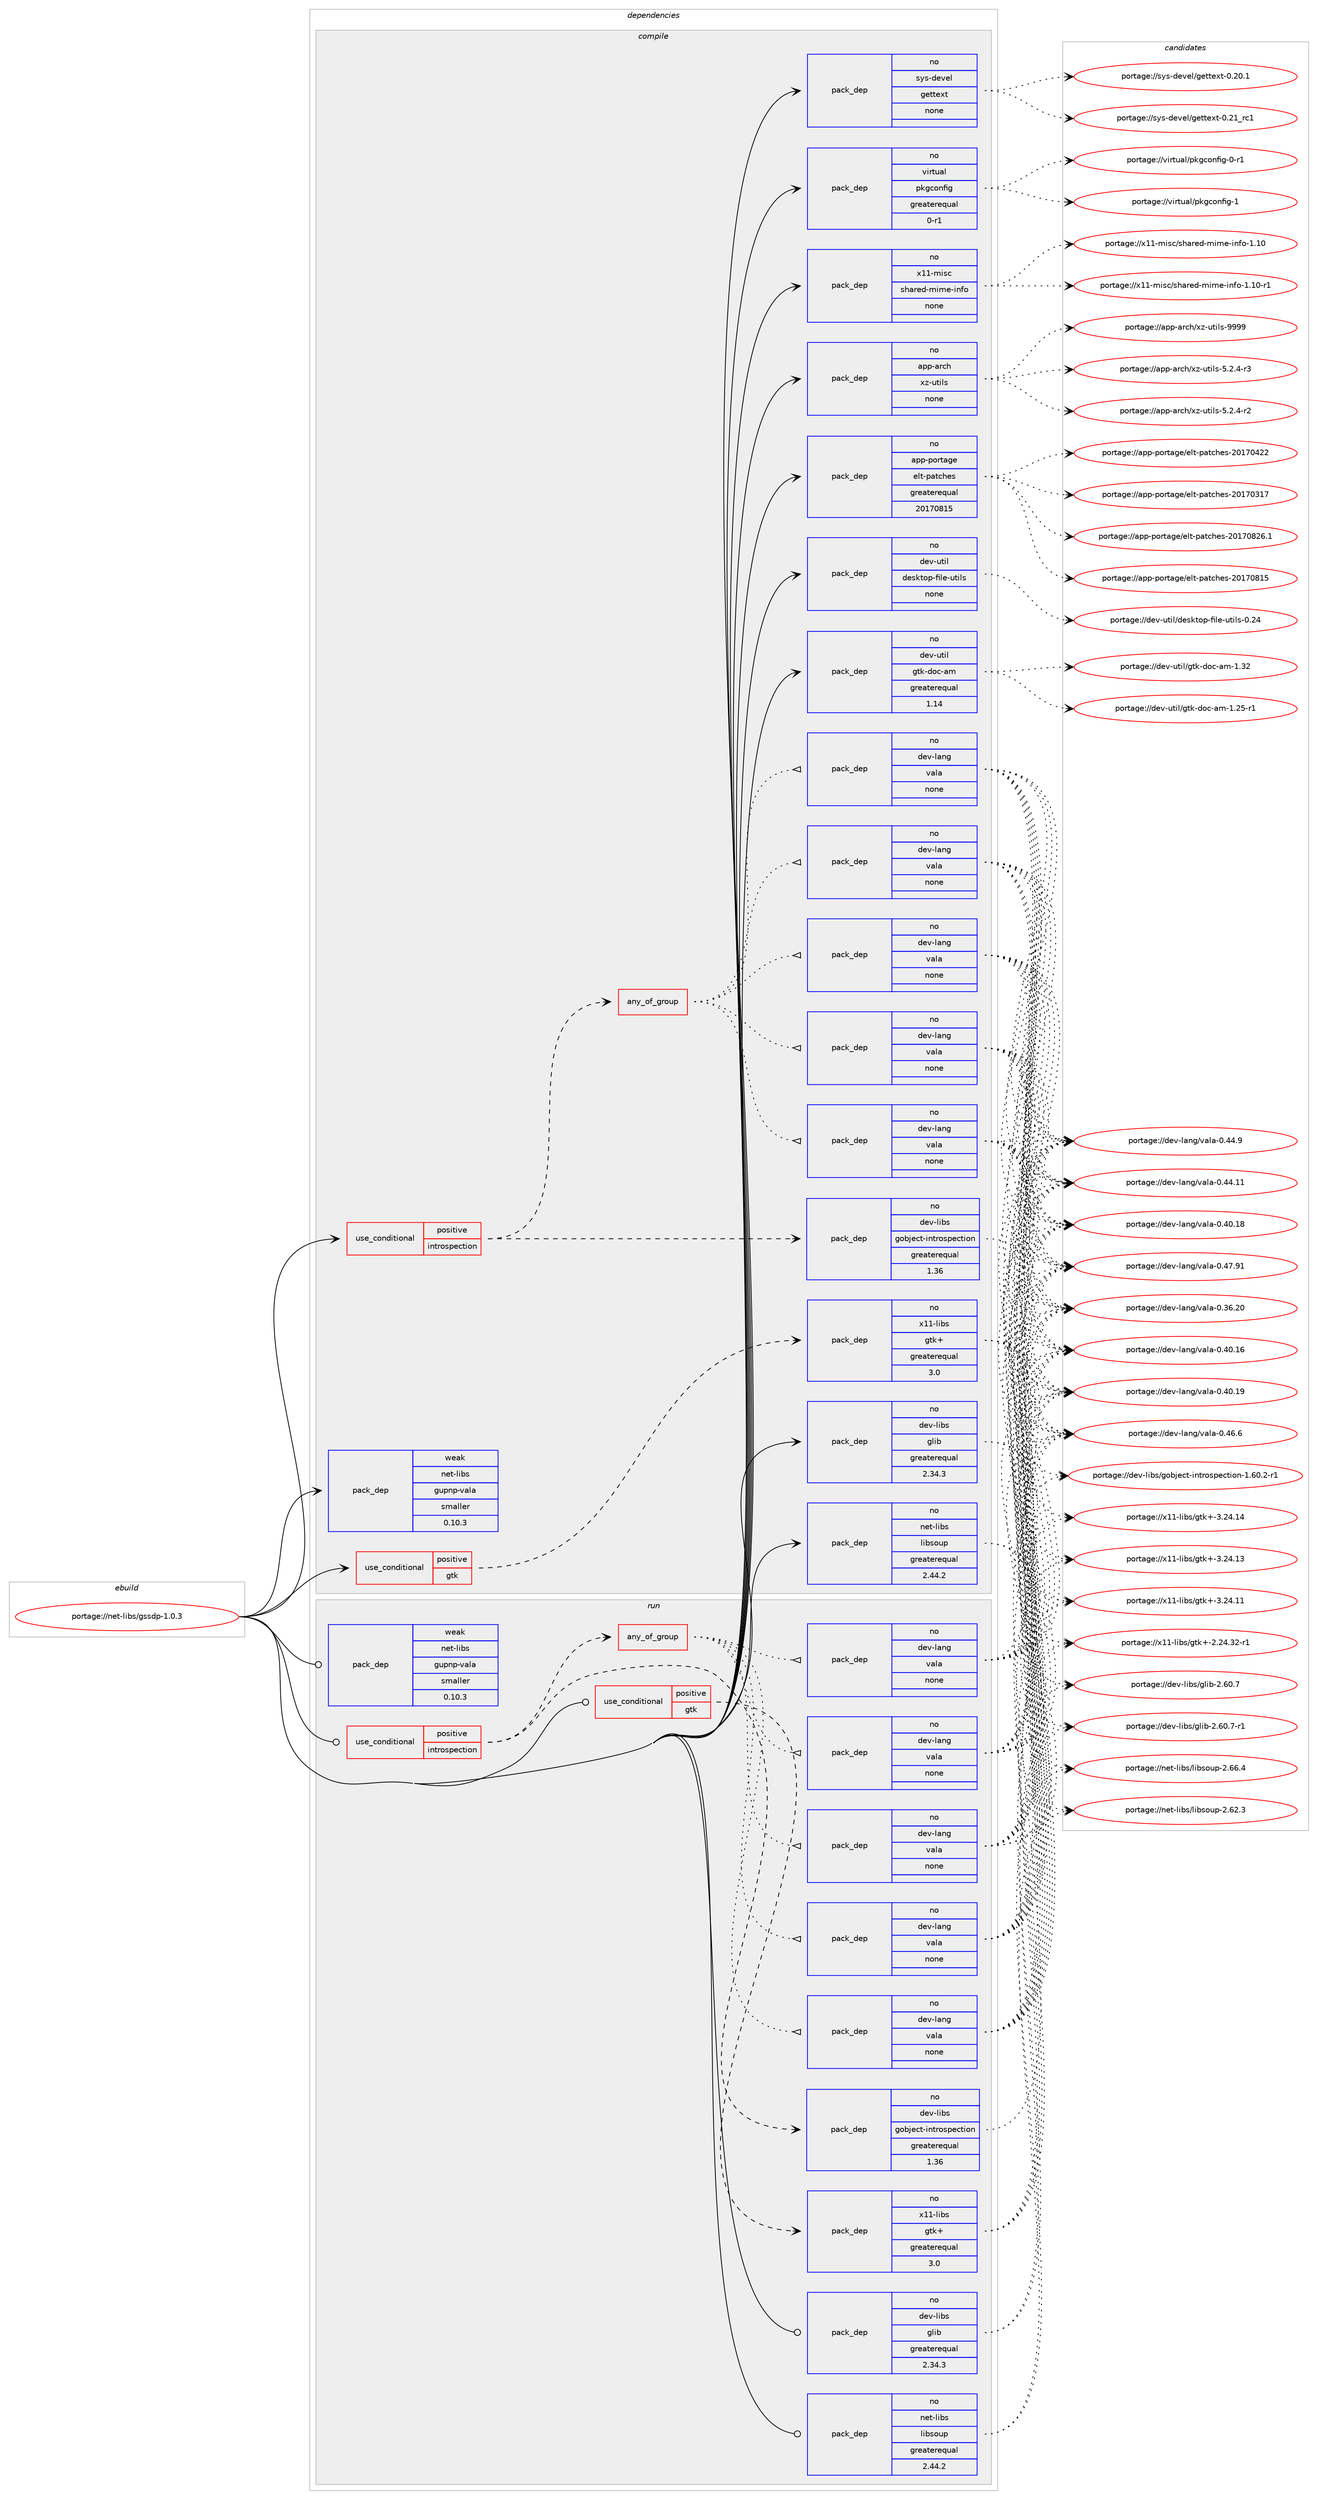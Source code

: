 digraph prolog {

# *************
# Graph options
# *************

newrank=true;
concentrate=true;
compound=true;
graph [rankdir=LR,fontname=Helvetica,fontsize=10,ranksep=1.5];#, ranksep=2.5, nodesep=0.2];
edge  [arrowhead=vee];
node  [fontname=Helvetica,fontsize=10];

# **********
# The ebuild
# **********

subgraph cluster_leftcol {
color=gray;
rank=same;
label=<<i>ebuild</i>>;
id [label="portage://net-libs/gssdp-1.0.3", color=red, width=4, href="../net-libs/gssdp-1.0.3.svg"];
}

# ****************
# The dependencies
# ****************

subgraph cluster_midcol {
color=gray;
label=<<i>dependencies</i>>;
subgraph cluster_compile {
fillcolor="#eeeeee";
style=filled;
label=<<i>compile</i>>;
subgraph cond29006 {
dependency135159 [label=<<TABLE BORDER="0" CELLBORDER="1" CELLSPACING="0" CELLPADDING="4"><TR><TD ROWSPAN="3" CELLPADDING="10">use_conditional</TD></TR><TR><TD>positive</TD></TR><TR><TD>gtk</TD></TR></TABLE>>, shape=none, color=red];
subgraph pack103878 {
dependency135160 [label=<<TABLE BORDER="0" CELLBORDER="1" CELLSPACING="0" CELLPADDING="4" WIDTH="220"><TR><TD ROWSPAN="6" CELLPADDING="30">pack_dep</TD></TR><TR><TD WIDTH="110">no</TD></TR><TR><TD>x11-libs</TD></TR><TR><TD>gtk+</TD></TR><TR><TD>greaterequal</TD></TR><TR><TD>3.0</TD></TR></TABLE>>, shape=none, color=blue];
}
dependency135159:e -> dependency135160:w [weight=20,style="dashed",arrowhead="vee"];
}
id:e -> dependency135159:w [weight=20,style="solid",arrowhead="vee"];
subgraph cond29007 {
dependency135161 [label=<<TABLE BORDER="0" CELLBORDER="1" CELLSPACING="0" CELLPADDING="4"><TR><TD ROWSPAN="3" CELLPADDING="10">use_conditional</TD></TR><TR><TD>positive</TD></TR><TR><TD>introspection</TD></TR></TABLE>>, shape=none, color=red];
subgraph any2135 {
dependency135162 [label=<<TABLE BORDER="0" CELLBORDER="1" CELLSPACING="0" CELLPADDING="4"><TR><TD CELLPADDING="10">any_of_group</TD></TR></TABLE>>, shape=none, color=red];subgraph pack103879 {
dependency135163 [label=<<TABLE BORDER="0" CELLBORDER="1" CELLSPACING="0" CELLPADDING="4" WIDTH="220"><TR><TD ROWSPAN="6" CELLPADDING="30">pack_dep</TD></TR><TR><TD WIDTH="110">no</TD></TR><TR><TD>dev-lang</TD></TR><TR><TD>vala</TD></TR><TR><TD>none</TD></TR><TR><TD></TD></TR></TABLE>>, shape=none, color=blue];
}
dependency135162:e -> dependency135163:w [weight=20,style="dotted",arrowhead="oinv"];
subgraph pack103880 {
dependency135164 [label=<<TABLE BORDER="0" CELLBORDER="1" CELLSPACING="0" CELLPADDING="4" WIDTH="220"><TR><TD ROWSPAN="6" CELLPADDING="30">pack_dep</TD></TR><TR><TD WIDTH="110">no</TD></TR><TR><TD>dev-lang</TD></TR><TR><TD>vala</TD></TR><TR><TD>none</TD></TR><TR><TD></TD></TR></TABLE>>, shape=none, color=blue];
}
dependency135162:e -> dependency135164:w [weight=20,style="dotted",arrowhead="oinv"];
subgraph pack103881 {
dependency135165 [label=<<TABLE BORDER="0" CELLBORDER="1" CELLSPACING="0" CELLPADDING="4" WIDTH="220"><TR><TD ROWSPAN="6" CELLPADDING="30">pack_dep</TD></TR><TR><TD WIDTH="110">no</TD></TR><TR><TD>dev-lang</TD></TR><TR><TD>vala</TD></TR><TR><TD>none</TD></TR><TR><TD></TD></TR></TABLE>>, shape=none, color=blue];
}
dependency135162:e -> dependency135165:w [weight=20,style="dotted",arrowhead="oinv"];
subgraph pack103882 {
dependency135166 [label=<<TABLE BORDER="0" CELLBORDER="1" CELLSPACING="0" CELLPADDING="4" WIDTH="220"><TR><TD ROWSPAN="6" CELLPADDING="30">pack_dep</TD></TR><TR><TD WIDTH="110">no</TD></TR><TR><TD>dev-lang</TD></TR><TR><TD>vala</TD></TR><TR><TD>none</TD></TR><TR><TD></TD></TR></TABLE>>, shape=none, color=blue];
}
dependency135162:e -> dependency135166:w [weight=20,style="dotted",arrowhead="oinv"];
subgraph pack103883 {
dependency135167 [label=<<TABLE BORDER="0" CELLBORDER="1" CELLSPACING="0" CELLPADDING="4" WIDTH="220"><TR><TD ROWSPAN="6" CELLPADDING="30">pack_dep</TD></TR><TR><TD WIDTH="110">no</TD></TR><TR><TD>dev-lang</TD></TR><TR><TD>vala</TD></TR><TR><TD>none</TD></TR><TR><TD></TD></TR></TABLE>>, shape=none, color=blue];
}
dependency135162:e -> dependency135167:w [weight=20,style="dotted",arrowhead="oinv"];
}
dependency135161:e -> dependency135162:w [weight=20,style="dashed",arrowhead="vee"];
subgraph pack103884 {
dependency135168 [label=<<TABLE BORDER="0" CELLBORDER="1" CELLSPACING="0" CELLPADDING="4" WIDTH="220"><TR><TD ROWSPAN="6" CELLPADDING="30">pack_dep</TD></TR><TR><TD WIDTH="110">no</TD></TR><TR><TD>dev-libs</TD></TR><TR><TD>gobject-introspection</TD></TR><TR><TD>greaterequal</TD></TR><TR><TD>1.36</TD></TR></TABLE>>, shape=none, color=blue];
}
dependency135161:e -> dependency135168:w [weight=20,style="dashed",arrowhead="vee"];
}
id:e -> dependency135161:w [weight=20,style="solid",arrowhead="vee"];
subgraph pack103885 {
dependency135169 [label=<<TABLE BORDER="0" CELLBORDER="1" CELLSPACING="0" CELLPADDING="4" WIDTH="220"><TR><TD ROWSPAN="6" CELLPADDING="30">pack_dep</TD></TR><TR><TD WIDTH="110">no</TD></TR><TR><TD>app-arch</TD></TR><TR><TD>xz-utils</TD></TR><TR><TD>none</TD></TR><TR><TD></TD></TR></TABLE>>, shape=none, color=blue];
}
id:e -> dependency135169:w [weight=20,style="solid",arrowhead="vee"];
subgraph pack103886 {
dependency135170 [label=<<TABLE BORDER="0" CELLBORDER="1" CELLSPACING="0" CELLPADDING="4" WIDTH="220"><TR><TD ROWSPAN="6" CELLPADDING="30">pack_dep</TD></TR><TR><TD WIDTH="110">no</TD></TR><TR><TD>app-portage</TD></TR><TR><TD>elt-patches</TD></TR><TR><TD>greaterequal</TD></TR><TR><TD>20170815</TD></TR></TABLE>>, shape=none, color=blue];
}
id:e -> dependency135170:w [weight=20,style="solid",arrowhead="vee"];
subgraph pack103887 {
dependency135171 [label=<<TABLE BORDER="0" CELLBORDER="1" CELLSPACING="0" CELLPADDING="4" WIDTH="220"><TR><TD ROWSPAN="6" CELLPADDING="30">pack_dep</TD></TR><TR><TD WIDTH="110">no</TD></TR><TR><TD>dev-libs</TD></TR><TR><TD>glib</TD></TR><TR><TD>greaterequal</TD></TR><TR><TD>2.34.3</TD></TR></TABLE>>, shape=none, color=blue];
}
id:e -> dependency135171:w [weight=20,style="solid",arrowhead="vee"];
subgraph pack103888 {
dependency135172 [label=<<TABLE BORDER="0" CELLBORDER="1" CELLSPACING="0" CELLPADDING="4" WIDTH="220"><TR><TD ROWSPAN="6" CELLPADDING="30">pack_dep</TD></TR><TR><TD WIDTH="110">no</TD></TR><TR><TD>dev-util</TD></TR><TR><TD>desktop-file-utils</TD></TR><TR><TD>none</TD></TR><TR><TD></TD></TR></TABLE>>, shape=none, color=blue];
}
id:e -> dependency135172:w [weight=20,style="solid",arrowhead="vee"];
subgraph pack103889 {
dependency135173 [label=<<TABLE BORDER="0" CELLBORDER="1" CELLSPACING="0" CELLPADDING="4" WIDTH="220"><TR><TD ROWSPAN="6" CELLPADDING="30">pack_dep</TD></TR><TR><TD WIDTH="110">no</TD></TR><TR><TD>dev-util</TD></TR><TR><TD>gtk-doc-am</TD></TR><TR><TD>greaterequal</TD></TR><TR><TD>1.14</TD></TR></TABLE>>, shape=none, color=blue];
}
id:e -> dependency135173:w [weight=20,style="solid",arrowhead="vee"];
subgraph pack103890 {
dependency135174 [label=<<TABLE BORDER="0" CELLBORDER="1" CELLSPACING="0" CELLPADDING="4" WIDTH="220"><TR><TD ROWSPAN="6" CELLPADDING="30">pack_dep</TD></TR><TR><TD WIDTH="110">no</TD></TR><TR><TD>net-libs</TD></TR><TR><TD>libsoup</TD></TR><TR><TD>greaterequal</TD></TR><TR><TD>2.44.2</TD></TR></TABLE>>, shape=none, color=blue];
}
id:e -> dependency135174:w [weight=20,style="solid",arrowhead="vee"];
subgraph pack103891 {
dependency135175 [label=<<TABLE BORDER="0" CELLBORDER="1" CELLSPACING="0" CELLPADDING="4" WIDTH="220"><TR><TD ROWSPAN="6" CELLPADDING="30">pack_dep</TD></TR><TR><TD WIDTH="110">no</TD></TR><TR><TD>sys-devel</TD></TR><TR><TD>gettext</TD></TR><TR><TD>none</TD></TR><TR><TD></TD></TR></TABLE>>, shape=none, color=blue];
}
id:e -> dependency135175:w [weight=20,style="solid",arrowhead="vee"];
subgraph pack103892 {
dependency135176 [label=<<TABLE BORDER="0" CELLBORDER="1" CELLSPACING="0" CELLPADDING="4" WIDTH="220"><TR><TD ROWSPAN="6" CELLPADDING="30">pack_dep</TD></TR><TR><TD WIDTH="110">no</TD></TR><TR><TD>virtual</TD></TR><TR><TD>pkgconfig</TD></TR><TR><TD>greaterequal</TD></TR><TR><TD>0-r1</TD></TR></TABLE>>, shape=none, color=blue];
}
id:e -> dependency135176:w [weight=20,style="solid",arrowhead="vee"];
subgraph pack103893 {
dependency135177 [label=<<TABLE BORDER="0" CELLBORDER="1" CELLSPACING="0" CELLPADDING="4" WIDTH="220"><TR><TD ROWSPAN="6" CELLPADDING="30">pack_dep</TD></TR><TR><TD WIDTH="110">no</TD></TR><TR><TD>x11-misc</TD></TR><TR><TD>shared-mime-info</TD></TR><TR><TD>none</TD></TR><TR><TD></TD></TR></TABLE>>, shape=none, color=blue];
}
id:e -> dependency135177:w [weight=20,style="solid",arrowhead="vee"];
subgraph pack103894 {
dependency135178 [label=<<TABLE BORDER="0" CELLBORDER="1" CELLSPACING="0" CELLPADDING="4" WIDTH="220"><TR><TD ROWSPAN="6" CELLPADDING="30">pack_dep</TD></TR><TR><TD WIDTH="110">weak</TD></TR><TR><TD>net-libs</TD></TR><TR><TD>gupnp-vala</TD></TR><TR><TD>smaller</TD></TR><TR><TD>0.10.3</TD></TR></TABLE>>, shape=none, color=blue];
}
id:e -> dependency135178:w [weight=20,style="solid",arrowhead="vee"];
}
subgraph cluster_compileandrun {
fillcolor="#eeeeee";
style=filled;
label=<<i>compile and run</i>>;
}
subgraph cluster_run {
fillcolor="#eeeeee";
style=filled;
label=<<i>run</i>>;
subgraph cond29008 {
dependency135179 [label=<<TABLE BORDER="0" CELLBORDER="1" CELLSPACING="0" CELLPADDING="4"><TR><TD ROWSPAN="3" CELLPADDING="10">use_conditional</TD></TR><TR><TD>positive</TD></TR><TR><TD>gtk</TD></TR></TABLE>>, shape=none, color=red];
subgraph pack103895 {
dependency135180 [label=<<TABLE BORDER="0" CELLBORDER="1" CELLSPACING="0" CELLPADDING="4" WIDTH="220"><TR><TD ROWSPAN="6" CELLPADDING="30">pack_dep</TD></TR><TR><TD WIDTH="110">no</TD></TR><TR><TD>x11-libs</TD></TR><TR><TD>gtk+</TD></TR><TR><TD>greaterequal</TD></TR><TR><TD>3.0</TD></TR></TABLE>>, shape=none, color=blue];
}
dependency135179:e -> dependency135180:w [weight=20,style="dashed",arrowhead="vee"];
}
id:e -> dependency135179:w [weight=20,style="solid",arrowhead="odot"];
subgraph cond29009 {
dependency135181 [label=<<TABLE BORDER="0" CELLBORDER="1" CELLSPACING="0" CELLPADDING="4"><TR><TD ROWSPAN="3" CELLPADDING="10">use_conditional</TD></TR><TR><TD>positive</TD></TR><TR><TD>introspection</TD></TR></TABLE>>, shape=none, color=red];
subgraph any2136 {
dependency135182 [label=<<TABLE BORDER="0" CELLBORDER="1" CELLSPACING="0" CELLPADDING="4"><TR><TD CELLPADDING="10">any_of_group</TD></TR></TABLE>>, shape=none, color=red];subgraph pack103896 {
dependency135183 [label=<<TABLE BORDER="0" CELLBORDER="1" CELLSPACING="0" CELLPADDING="4" WIDTH="220"><TR><TD ROWSPAN="6" CELLPADDING="30">pack_dep</TD></TR><TR><TD WIDTH="110">no</TD></TR><TR><TD>dev-lang</TD></TR><TR><TD>vala</TD></TR><TR><TD>none</TD></TR><TR><TD></TD></TR></TABLE>>, shape=none, color=blue];
}
dependency135182:e -> dependency135183:w [weight=20,style="dotted",arrowhead="oinv"];
subgraph pack103897 {
dependency135184 [label=<<TABLE BORDER="0" CELLBORDER="1" CELLSPACING="0" CELLPADDING="4" WIDTH="220"><TR><TD ROWSPAN="6" CELLPADDING="30">pack_dep</TD></TR><TR><TD WIDTH="110">no</TD></TR><TR><TD>dev-lang</TD></TR><TR><TD>vala</TD></TR><TR><TD>none</TD></TR><TR><TD></TD></TR></TABLE>>, shape=none, color=blue];
}
dependency135182:e -> dependency135184:w [weight=20,style="dotted",arrowhead="oinv"];
subgraph pack103898 {
dependency135185 [label=<<TABLE BORDER="0" CELLBORDER="1" CELLSPACING="0" CELLPADDING="4" WIDTH="220"><TR><TD ROWSPAN="6" CELLPADDING="30">pack_dep</TD></TR><TR><TD WIDTH="110">no</TD></TR><TR><TD>dev-lang</TD></TR><TR><TD>vala</TD></TR><TR><TD>none</TD></TR><TR><TD></TD></TR></TABLE>>, shape=none, color=blue];
}
dependency135182:e -> dependency135185:w [weight=20,style="dotted",arrowhead="oinv"];
subgraph pack103899 {
dependency135186 [label=<<TABLE BORDER="0" CELLBORDER="1" CELLSPACING="0" CELLPADDING="4" WIDTH="220"><TR><TD ROWSPAN="6" CELLPADDING="30">pack_dep</TD></TR><TR><TD WIDTH="110">no</TD></TR><TR><TD>dev-lang</TD></TR><TR><TD>vala</TD></TR><TR><TD>none</TD></TR><TR><TD></TD></TR></TABLE>>, shape=none, color=blue];
}
dependency135182:e -> dependency135186:w [weight=20,style="dotted",arrowhead="oinv"];
subgraph pack103900 {
dependency135187 [label=<<TABLE BORDER="0" CELLBORDER="1" CELLSPACING="0" CELLPADDING="4" WIDTH="220"><TR><TD ROWSPAN="6" CELLPADDING="30">pack_dep</TD></TR><TR><TD WIDTH="110">no</TD></TR><TR><TD>dev-lang</TD></TR><TR><TD>vala</TD></TR><TR><TD>none</TD></TR><TR><TD></TD></TR></TABLE>>, shape=none, color=blue];
}
dependency135182:e -> dependency135187:w [weight=20,style="dotted",arrowhead="oinv"];
}
dependency135181:e -> dependency135182:w [weight=20,style="dashed",arrowhead="vee"];
subgraph pack103901 {
dependency135188 [label=<<TABLE BORDER="0" CELLBORDER="1" CELLSPACING="0" CELLPADDING="4" WIDTH="220"><TR><TD ROWSPAN="6" CELLPADDING="30">pack_dep</TD></TR><TR><TD WIDTH="110">no</TD></TR><TR><TD>dev-libs</TD></TR><TR><TD>gobject-introspection</TD></TR><TR><TD>greaterequal</TD></TR><TR><TD>1.36</TD></TR></TABLE>>, shape=none, color=blue];
}
dependency135181:e -> dependency135188:w [weight=20,style="dashed",arrowhead="vee"];
}
id:e -> dependency135181:w [weight=20,style="solid",arrowhead="odot"];
subgraph pack103902 {
dependency135189 [label=<<TABLE BORDER="0" CELLBORDER="1" CELLSPACING="0" CELLPADDING="4" WIDTH="220"><TR><TD ROWSPAN="6" CELLPADDING="30">pack_dep</TD></TR><TR><TD WIDTH="110">no</TD></TR><TR><TD>dev-libs</TD></TR><TR><TD>glib</TD></TR><TR><TD>greaterequal</TD></TR><TR><TD>2.34.3</TD></TR></TABLE>>, shape=none, color=blue];
}
id:e -> dependency135189:w [weight=20,style="solid",arrowhead="odot"];
subgraph pack103903 {
dependency135190 [label=<<TABLE BORDER="0" CELLBORDER="1" CELLSPACING="0" CELLPADDING="4" WIDTH="220"><TR><TD ROWSPAN="6" CELLPADDING="30">pack_dep</TD></TR><TR><TD WIDTH="110">no</TD></TR><TR><TD>net-libs</TD></TR><TR><TD>libsoup</TD></TR><TR><TD>greaterequal</TD></TR><TR><TD>2.44.2</TD></TR></TABLE>>, shape=none, color=blue];
}
id:e -> dependency135190:w [weight=20,style="solid",arrowhead="odot"];
subgraph pack103904 {
dependency135191 [label=<<TABLE BORDER="0" CELLBORDER="1" CELLSPACING="0" CELLPADDING="4" WIDTH="220"><TR><TD ROWSPAN="6" CELLPADDING="30">pack_dep</TD></TR><TR><TD WIDTH="110">weak</TD></TR><TR><TD>net-libs</TD></TR><TR><TD>gupnp-vala</TD></TR><TR><TD>smaller</TD></TR><TR><TD>0.10.3</TD></TR></TABLE>>, shape=none, color=blue];
}
id:e -> dependency135191:w [weight=20,style="solid",arrowhead="odot"];
}
}

# **************
# The candidates
# **************

subgraph cluster_choices {
rank=same;
color=gray;
label=<<i>candidates</i>>;

subgraph choice103878 {
color=black;
nodesep=1;
choice1204949451081059811547103116107434551465052464952 [label="portage://x11-libs/gtk+-3.24.14", color=red, width=4,href="../x11-libs/gtk+-3.24.14.svg"];
choice1204949451081059811547103116107434551465052464951 [label="portage://x11-libs/gtk+-3.24.13", color=red, width=4,href="../x11-libs/gtk+-3.24.13.svg"];
choice1204949451081059811547103116107434551465052464949 [label="portage://x11-libs/gtk+-3.24.11", color=red, width=4,href="../x11-libs/gtk+-3.24.11.svg"];
choice12049494510810598115471031161074345504650524651504511449 [label="portage://x11-libs/gtk+-2.24.32-r1", color=red, width=4,href="../x11-libs/gtk+-2.24.32-r1.svg"];
dependency135160:e -> choice1204949451081059811547103116107434551465052464952:w [style=dotted,weight="100"];
dependency135160:e -> choice1204949451081059811547103116107434551465052464951:w [style=dotted,weight="100"];
dependency135160:e -> choice1204949451081059811547103116107434551465052464949:w [style=dotted,weight="100"];
dependency135160:e -> choice12049494510810598115471031161074345504650524651504511449:w [style=dotted,weight="100"];
}
subgraph choice103879 {
color=black;
nodesep=1;
choice10010111845108971101034711897108974548465255465749 [label="portage://dev-lang/vala-0.47.91", color=red, width=4,href="../dev-lang/vala-0.47.91.svg"];
choice100101118451089711010347118971089745484652544654 [label="portage://dev-lang/vala-0.46.6", color=red, width=4,href="../dev-lang/vala-0.46.6.svg"];
choice100101118451089711010347118971089745484652524657 [label="portage://dev-lang/vala-0.44.9", color=red, width=4,href="../dev-lang/vala-0.44.9.svg"];
choice10010111845108971101034711897108974548465252464949 [label="portage://dev-lang/vala-0.44.11", color=red, width=4,href="../dev-lang/vala-0.44.11.svg"];
choice10010111845108971101034711897108974548465248464957 [label="portage://dev-lang/vala-0.40.19", color=red, width=4,href="../dev-lang/vala-0.40.19.svg"];
choice10010111845108971101034711897108974548465248464956 [label="portage://dev-lang/vala-0.40.18", color=red, width=4,href="../dev-lang/vala-0.40.18.svg"];
choice10010111845108971101034711897108974548465248464954 [label="portage://dev-lang/vala-0.40.16", color=red, width=4,href="../dev-lang/vala-0.40.16.svg"];
choice10010111845108971101034711897108974548465154465048 [label="portage://dev-lang/vala-0.36.20", color=red, width=4,href="../dev-lang/vala-0.36.20.svg"];
dependency135163:e -> choice10010111845108971101034711897108974548465255465749:w [style=dotted,weight="100"];
dependency135163:e -> choice100101118451089711010347118971089745484652544654:w [style=dotted,weight="100"];
dependency135163:e -> choice100101118451089711010347118971089745484652524657:w [style=dotted,weight="100"];
dependency135163:e -> choice10010111845108971101034711897108974548465252464949:w [style=dotted,weight="100"];
dependency135163:e -> choice10010111845108971101034711897108974548465248464957:w [style=dotted,weight="100"];
dependency135163:e -> choice10010111845108971101034711897108974548465248464956:w [style=dotted,weight="100"];
dependency135163:e -> choice10010111845108971101034711897108974548465248464954:w [style=dotted,weight="100"];
dependency135163:e -> choice10010111845108971101034711897108974548465154465048:w [style=dotted,weight="100"];
}
subgraph choice103880 {
color=black;
nodesep=1;
choice10010111845108971101034711897108974548465255465749 [label="portage://dev-lang/vala-0.47.91", color=red, width=4,href="../dev-lang/vala-0.47.91.svg"];
choice100101118451089711010347118971089745484652544654 [label="portage://dev-lang/vala-0.46.6", color=red, width=4,href="../dev-lang/vala-0.46.6.svg"];
choice100101118451089711010347118971089745484652524657 [label="portage://dev-lang/vala-0.44.9", color=red, width=4,href="../dev-lang/vala-0.44.9.svg"];
choice10010111845108971101034711897108974548465252464949 [label="portage://dev-lang/vala-0.44.11", color=red, width=4,href="../dev-lang/vala-0.44.11.svg"];
choice10010111845108971101034711897108974548465248464957 [label="portage://dev-lang/vala-0.40.19", color=red, width=4,href="../dev-lang/vala-0.40.19.svg"];
choice10010111845108971101034711897108974548465248464956 [label="portage://dev-lang/vala-0.40.18", color=red, width=4,href="../dev-lang/vala-0.40.18.svg"];
choice10010111845108971101034711897108974548465248464954 [label="portage://dev-lang/vala-0.40.16", color=red, width=4,href="../dev-lang/vala-0.40.16.svg"];
choice10010111845108971101034711897108974548465154465048 [label="portage://dev-lang/vala-0.36.20", color=red, width=4,href="../dev-lang/vala-0.36.20.svg"];
dependency135164:e -> choice10010111845108971101034711897108974548465255465749:w [style=dotted,weight="100"];
dependency135164:e -> choice100101118451089711010347118971089745484652544654:w [style=dotted,weight="100"];
dependency135164:e -> choice100101118451089711010347118971089745484652524657:w [style=dotted,weight="100"];
dependency135164:e -> choice10010111845108971101034711897108974548465252464949:w [style=dotted,weight="100"];
dependency135164:e -> choice10010111845108971101034711897108974548465248464957:w [style=dotted,weight="100"];
dependency135164:e -> choice10010111845108971101034711897108974548465248464956:w [style=dotted,weight="100"];
dependency135164:e -> choice10010111845108971101034711897108974548465248464954:w [style=dotted,weight="100"];
dependency135164:e -> choice10010111845108971101034711897108974548465154465048:w [style=dotted,weight="100"];
}
subgraph choice103881 {
color=black;
nodesep=1;
choice10010111845108971101034711897108974548465255465749 [label="portage://dev-lang/vala-0.47.91", color=red, width=4,href="../dev-lang/vala-0.47.91.svg"];
choice100101118451089711010347118971089745484652544654 [label="portage://dev-lang/vala-0.46.6", color=red, width=4,href="../dev-lang/vala-0.46.6.svg"];
choice100101118451089711010347118971089745484652524657 [label="portage://dev-lang/vala-0.44.9", color=red, width=4,href="../dev-lang/vala-0.44.9.svg"];
choice10010111845108971101034711897108974548465252464949 [label="portage://dev-lang/vala-0.44.11", color=red, width=4,href="../dev-lang/vala-0.44.11.svg"];
choice10010111845108971101034711897108974548465248464957 [label="portage://dev-lang/vala-0.40.19", color=red, width=4,href="../dev-lang/vala-0.40.19.svg"];
choice10010111845108971101034711897108974548465248464956 [label="portage://dev-lang/vala-0.40.18", color=red, width=4,href="../dev-lang/vala-0.40.18.svg"];
choice10010111845108971101034711897108974548465248464954 [label="portage://dev-lang/vala-0.40.16", color=red, width=4,href="../dev-lang/vala-0.40.16.svg"];
choice10010111845108971101034711897108974548465154465048 [label="portage://dev-lang/vala-0.36.20", color=red, width=4,href="../dev-lang/vala-0.36.20.svg"];
dependency135165:e -> choice10010111845108971101034711897108974548465255465749:w [style=dotted,weight="100"];
dependency135165:e -> choice100101118451089711010347118971089745484652544654:w [style=dotted,weight="100"];
dependency135165:e -> choice100101118451089711010347118971089745484652524657:w [style=dotted,weight="100"];
dependency135165:e -> choice10010111845108971101034711897108974548465252464949:w [style=dotted,weight="100"];
dependency135165:e -> choice10010111845108971101034711897108974548465248464957:w [style=dotted,weight="100"];
dependency135165:e -> choice10010111845108971101034711897108974548465248464956:w [style=dotted,weight="100"];
dependency135165:e -> choice10010111845108971101034711897108974548465248464954:w [style=dotted,weight="100"];
dependency135165:e -> choice10010111845108971101034711897108974548465154465048:w [style=dotted,weight="100"];
}
subgraph choice103882 {
color=black;
nodesep=1;
choice10010111845108971101034711897108974548465255465749 [label="portage://dev-lang/vala-0.47.91", color=red, width=4,href="../dev-lang/vala-0.47.91.svg"];
choice100101118451089711010347118971089745484652544654 [label="portage://dev-lang/vala-0.46.6", color=red, width=4,href="../dev-lang/vala-0.46.6.svg"];
choice100101118451089711010347118971089745484652524657 [label="portage://dev-lang/vala-0.44.9", color=red, width=4,href="../dev-lang/vala-0.44.9.svg"];
choice10010111845108971101034711897108974548465252464949 [label="portage://dev-lang/vala-0.44.11", color=red, width=4,href="../dev-lang/vala-0.44.11.svg"];
choice10010111845108971101034711897108974548465248464957 [label="portage://dev-lang/vala-0.40.19", color=red, width=4,href="../dev-lang/vala-0.40.19.svg"];
choice10010111845108971101034711897108974548465248464956 [label="portage://dev-lang/vala-0.40.18", color=red, width=4,href="../dev-lang/vala-0.40.18.svg"];
choice10010111845108971101034711897108974548465248464954 [label="portage://dev-lang/vala-0.40.16", color=red, width=4,href="../dev-lang/vala-0.40.16.svg"];
choice10010111845108971101034711897108974548465154465048 [label="portage://dev-lang/vala-0.36.20", color=red, width=4,href="../dev-lang/vala-0.36.20.svg"];
dependency135166:e -> choice10010111845108971101034711897108974548465255465749:w [style=dotted,weight="100"];
dependency135166:e -> choice100101118451089711010347118971089745484652544654:w [style=dotted,weight="100"];
dependency135166:e -> choice100101118451089711010347118971089745484652524657:w [style=dotted,weight="100"];
dependency135166:e -> choice10010111845108971101034711897108974548465252464949:w [style=dotted,weight="100"];
dependency135166:e -> choice10010111845108971101034711897108974548465248464957:w [style=dotted,weight="100"];
dependency135166:e -> choice10010111845108971101034711897108974548465248464956:w [style=dotted,weight="100"];
dependency135166:e -> choice10010111845108971101034711897108974548465248464954:w [style=dotted,weight="100"];
dependency135166:e -> choice10010111845108971101034711897108974548465154465048:w [style=dotted,weight="100"];
}
subgraph choice103883 {
color=black;
nodesep=1;
choice10010111845108971101034711897108974548465255465749 [label="portage://dev-lang/vala-0.47.91", color=red, width=4,href="../dev-lang/vala-0.47.91.svg"];
choice100101118451089711010347118971089745484652544654 [label="portage://dev-lang/vala-0.46.6", color=red, width=4,href="../dev-lang/vala-0.46.6.svg"];
choice100101118451089711010347118971089745484652524657 [label="portage://dev-lang/vala-0.44.9", color=red, width=4,href="../dev-lang/vala-0.44.9.svg"];
choice10010111845108971101034711897108974548465252464949 [label="portage://dev-lang/vala-0.44.11", color=red, width=4,href="../dev-lang/vala-0.44.11.svg"];
choice10010111845108971101034711897108974548465248464957 [label="portage://dev-lang/vala-0.40.19", color=red, width=4,href="../dev-lang/vala-0.40.19.svg"];
choice10010111845108971101034711897108974548465248464956 [label="portage://dev-lang/vala-0.40.18", color=red, width=4,href="../dev-lang/vala-0.40.18.svg"];
choice10010111845108971101034711897108974548465248464954 [label="portage://dev-lang/vala-0.40.16", color=red, width=4,href="../dev-lang/vala-0.40.16.svg"];
choice10010111845108971101034711897108974548465154465048 [label="portage://dev-lang/vala-0.36.20", color=red, width=4,href="../dev-lang/vala-0.36.20.svg"];
dependency135167:e -> choice10010111845108971101034711897108974548465255465749:w [style=dotted,weight="100"];
dependency135167:e -> choice100101118451089711010347118971089745484652544654:w [style=dotted,weight="100"];
dependency135167:e -> choice100101118451089711010347118971089745484652524657:w [style=dotted,weight="100"];
dependency135167:e -> choice10010111845108971101034711897108974548465252464949:w [style=dotted,weight="100"];
dependency135167:e -> choice10010111845108971101034711897108974548465248464957:w [style=dotted,weight="100"];
dependency135167:e -> choice10010111845108971101034711897108974548465248464956:w [style=dotted,weight="100"];
dependency135167:e -> choice10010111845108971101034711897108974548465248464954:w [style=dotted,weight="100"];
dependency135167:e -> choice10010111845108971101034711897108974548465154465048:w [style=dotted,weight="100"];
}
subgraph choice103884 {
color=black;
nodesep=1;
choice10010111845108105981154710311198106101991164510511011611411111511210199116105111110454946544846504511449 [label="portage://dev-libs/gobject-introspection-1.60.2-r1", color=red, width=4,href="../dev-libs/gobject-introspection-1.60.2-r1.svg"];
dependency135168:e -> choice10010111845108105981154710311198106101991164510511011611411111511210199116105111110454946544846504511449:w [style=dotted,weight="100"];
}
subgraph choice103885 {
color=black;
nodesep=1;
choice9711211245971149910447120122451171161051081154557575757 [label="portage://app-arch/xz-utils-9999", color=red, width=4,href="../app-arch/xz-utils-9999.svg"];
choice9711211245971149910447120122451171161051081154553465046524511451 [label="portage://app-arch/xz-utils-5.2.4-r3", color=red, width=4,href="../app-arch/xz-utils-5.2.4-r3.svg"];
choice9711211245971149910447120122451171161051081154553465046524511450 [label="portage://app-arch/xz-utils-5.2.4-r2", color=red, width=4,href="../app-arch/xz-utils-5.2.4-r2.svg"];
dependency135169:e -> choice9711211245971149910447120122451171161051081154557575757:w [style=dotted,weight="100"];
dependency135169:e -> choice9711211245971149910447120122451171161051081154553465046524511451:w [style=dotted,weight="100"];
dependency135169:e -> choice9711211245971149910447120122451171161051081154553465046524511450:w [style=dotted,weight="100"];
}
subgraph choice103886 {
color=black;
nodesep=1;
choice971121124511211111411697103101471011081164511297116991041011154550484955485650544649 [label="portage://app-portage/elt-patches-20170826.1", color=red, width=4,href="../app-portage/elt-patches-20170826.1.svg"];
choice97112112451121111141169710310147101108116451129711699104101115455048495548564953 [label="portage://app-portage/elt-patches-20170815", color=red, width=4,href="../app-portage/elt-patches-20170815.svg"];
choice97112112451121111141169710310147101108116451129711699104101115455048495548525050 [label="portage://app-portage/elt-patches-20170422", color=red, width=4,href="../app-portage/elt-patches-20170422.svg"];
choice97112112451121111141169710310147101108116451129711699104101115455048495548514955 [label="portage://app-portage/elt-patches-20170317", color=red, width=4,href="../app-portage/elt-patches-20170317.svg"];
dependency135170:e -> choice971121124511211111411697103101471011081164511297116991041011154550484955485650544649:w [style=dotted,weight="100"];
dependency135170:e -> choice97112112451121111141169710310147101108116451129711699104101115455048495548564953:w [style=dotted,weight="100"];
dependency135170:e -> choice97112112451121111141169710310147101108116451129711699104101115455048495548525050:w [style=dotted,weight="100"];
dependency135170:e -> choice97112112451121111141169710310147101108116451129711699104101115455048495548514955:w [style=dotted,weight="100"];
}
subgraph choice103887 {
color=black;
nodesep=1;
choice10010111845108105981154710310810598455046544846554511449 [label="portage://dev-libs/glib-2.60.7-r1", color=red, width=4,href="../dev-libs/glib-2.60.7-r1.svg"];
choice1001011184510810598115471031081059845504654484655 [label="portage://dev-libs/glib-2.60.7", color=red, width=4,href="../dev-libs/glib-2.60.7.svg"];
dependency135171:e -> choice10010111845108105981154710310810598455046544846554511449:w [style=dotted,weight="100"];
dependency135171:e -> choice1001011184510810598115471031081059845504654484655:w [style=dotted,weight="100"];
}
subgraph choice103888 {
color=black;
nodesep=1;
choice100101118451171161051084710010111510711611111245102105108101451171161051081154548465052 [label="portage://dev-util/desktop-file-utils-0.24", color=red, width=4,href="../dev-util/desktop-file-utils-0.24.svg"];
dependency135172:e -> choice100101118451171161051084710010111510711611111245102105108101451171161051081154548465052:w [style=dotted,weight="100"];
}
subgraph choice103889 {
color=black;
nodesep=1;
choice1001011184511711610510847103116107451001119945971094549465150 [label="portage://dev-util/gtk-doc-am-1.32", color=red, width=4,href="../dev-util/gtk-doc-am-1.32.svg"];
choice10010111845117116105108471031161074510011199459710945494650534511449 [label="portage://dev-util/gtk-doc-am-1.25-r1", color=red, width=4,href="../dev-util/gtk-doc-am-1.25-r1.svg"];
dependency135173:e -> choice1001011184511711610510847103116107451001119945971094549465150:w [style=dotted,weight="100"];
dependency135173:e -> choice10010111845117116105108471031161074510011199459710945494650534511449:w [style=dotted,weight="100"];
}
subgraph choice103890 {
color=black;
nodesep=1;
choice1101011164510810598115471081059811511111711245504654544652 [label="portage://net-libs/libsoup-2.66.4", color=red, width=4,href="../net-libs/libsoup-2.66.4.svg"];
choice1101011164510810598115471081059811511111711245504654504651 [label="portage://net-libs/libsoup-2.62.3", color=red, width=4,href="../net-libs/libsoup-2.62.3.svg"];
dependency135174:e -> choice1101011164510810598115471081059811511111711245504654544652:w [style=dotted,weight="100"];
dependency135174:e -> choice1101011164510810598115471081059811511111711245504654504651:w [style=dotted,weight="100"];
}
subgraph choice103891 {
color=black;
nodesep=1;
choice11512111545100101118101108471031011161161011201164548465049951149949 [label="portage://sys-devel/gettext-0.21_rc1", color=red, width=4,href="../sys-devel/gettext-0.21_rc1.svg"];
choice115121115451001011181011084710310111611610112011645484650484649 [label="portage://sys-devel/gettext-0.20.1", color=red, width=4,href="../sys-devel/gettext-0.20.1.svg"];
dependency135175:e -> choice11512111545100101118101108471031011161161011201164548465049951149949:w [style=dotted,weight="100"];
dependency135175:e -> choice115121115451001011181011084710310111611610112011645484650484649:w [style=dotted,weight="100"];
}
subgraph choice103892 {
color=black;
nodesep=1;
choice1181051141161179710847112107103991111101021051034549 [label="portage://virtual/pkgconfig-1", color=red, width=4,href="../virtual/pkgconfig-1.svg"];
choice11810511411611797108471121071039911111010210510345484511449 [label="portage://virtual/pkgconfig-0-r1", color=red, width=4,href="../virtual/pkgconfig-0-r1.svg"];
dependency135176:e -> choice1181051141161179710847112107103991111101021051034549:w [style=dotted,weight="100"];
dependency135176:e -> choice11810511411611797108471121071039911111010210510345484511449:w [style=dotted,weight="100"];
}
subgraph choice103893 {
color=black;
nodesep=1;
choice120494945109105115994711510497114101100451091051091014510511010211145494649484511449 [label="portage://x11-misc/shared-mime-info-1.10-r1", color=red, width=4,href="../x11-misc/shared-mime-info-1.10-r1.svg"];
choice12049494510910511599471151049711410110045109105109101451051101021114549464948 [label="portage://x11-misc/shared-mime-info-1.10", color=red, width=4,href="../x11-misc/shared-mime-info-1.10.svg"];
dependency135177:e -> choice120494945109105115994711510497114101100451091051091014510511010211145494649484511449:w [style=dotted,weight="100"];
dependency135177:e -> choice12049494510910511599471151049711410110045109105109101451051101021114549464948:w [style=dotted,weight="100"];
}
subgraph choice103894 {
color=black;
nodesep=1;
}
subgraph choice103895 {
color=black;
nodesep=1;
choice1204949451081059811547103116107434551465052464952 [label="portage://x11-libs/gtk+-3.24.14", color=red, width=4,href="../x11-libs/gtk+-3.24.14.svg"];
choice1204949451081059811547103116107434551465052464951 [label="portage://x11-libs/gtk+-3.24.13", color=red, width=4,href="../x11-libs/gtk+-3.24.13.svg"];
choice1204949451081059811547103116107434551465052464949 [label="portage://x11-libs/gtk+-3.24.11", color=red, width=4,href="../x11-libs/gtk+-3.24.11.svg"];
choice12049494510810598115471031161074345504650524651504511449 [label="portage://x11-libs/gtk+-2.24.32-r1", color=red, width=4,href="../x11-libs/gtk+-2.24.32-r1.svg"];
dependency135180:e -> choice1204949451081059811547103116107434551465052464952:w [style=dotted,weight="100"];
dependency135180:e -> choice1204949451081059811547103116107434551465052464951:w [style=dotted,weight="100"];
dependency135180:e -> choice1204949451081059811547103116107434551465052464949:w [style=dotted,weight="100"];
dependency135180:e -> choice12049494510810598115471031161074345504650524651504511449:w [style=dotted,weight="100"];
}
subgraph choice103896 {
color=black;
nodesep=1;
choice10010111845108971101034711897108974548465255465749 [label="portage://dev-lang/vala-0.47.91", color=red, width=4,href="../dev-lang/vala-0.47.91.svg"];
choice100101118451089711010347118971089745484652544654 [label="portage://dev-lang/vala-0.46.6", color=red, width=4,href="../dev-lang/vala-0.46.6.svg"];
choice100101118451089711010347118971089745484652524657 [label="portage://dev-lang/vala-0.44.9", color=red, width=4,href="../dev-lang/vala-0.44.9.svg"];
choice10010111845108971101034711897108974548465252464949 [label="portage://dev-lang/vala-0.44.11", color=red, width=4,href="../dev-lang/vala-0.44.11.svg"];
choice10010111845108971101034711897108974548465248464957 [label="portage://dev-lang/vala-0.40.19", color=red, width=4,href="../dev-lang/vala-0.40.19.svg"];
choice10010111845108971101034711897108974548465248464956 [label="portage://dev-lang/vala-0.40.18", color=red, width=4,href="../dev-lang/vala-0.40.18.svg"];
choice10010111845108971101034711897108974548465248464954 [label="portage://dev-lang/vala-0.40.16", color=red, width=4,href="../dev-lang/vala-0.40.16.svg"];
choice10010111845108971101034711897108974548465154465048 [label="portage://dev-lang/vala-0.36.20", color=red, width=4,href="../dev-lang/vala-0.36.20.svg"];
dependency135183:e -> choice10010111845108971101034711897108974548465255465749:w [style=dotted,weight="100"];
dependency135183:e -> choice100101118451089711010347118971089745484652544654:w [style=dotted,weight="100"];
dependency135183:e -> choice100101118451089711010347118971089745484652524657:w [style=dotted,weight="100"];
dependency135183:e -> choice10010111845108971101034711897108974548465252464949:w [style=dotted,weight="100"];
dependency135183:e -> choice10010111845108971101034711897108974548465248464957:w [style=dotted,weight="100"];
dependency135183:e -> choice10010111845108971101034711897108974548465248464956:w [style=dotted,weight="100"];
dependency135183:e -> choice10010111845108971101034711897108974548465248464954:w [style=dotted,weight="100"];
dependency135183:e -> choice10010111845108971101034711897108974548465154465048:w [style=dotted,weight="100"];
}
subgraph choice103897 {
color=black;
nodesep=1;
choice10010111845108971101034711897108974548465255465749 [label="portage://dev-lang/vala-0.47.91", color=red, width=4,href="../dev-lang/vala-0.47.91.svg"];
choice100101118451089711010347118971089745484652544654 [label="portage://dev-lang/vala-0.46.6", color=red, width=4,href="../dev-lang/vala-0.46.6.svg"];
choice100101118451089711010347118971089745484652524657 [label="portage://dev-lang/vala-0.44.9", color=red, width=4,href="../dev-lang/vala-0.44.9.svg"];
choice10010111845108971101034711897108974548465252464949 [label="portage://dev-lang/vala-0.44.11", color=red, width=4,href="../dev-lang/vala-0.44.11.svg"];
choice10010111845108971101034711897108974548465248464957 [label="portage://dev-lang/vala-0.40.19", color=red, width=4,href="../dev-lang/vala-0.40.19.svg"];
choice10010111845108971101034711897108974548465248464956 [label="portage://dev-lang/vala-0.40.18", color=red, width=4,href="../dev-lang/vala-0.40.18.svg"];
choice10010111845108971101034711897108974548465248464954 [label="portage://dev-lang/vala-0.40.16", color=red, width=4,href="../dev-lang/vala-0.40.16.svg"];
choice10010111845108971101034711897108974548465154465048 [label="portage://dev-lang/vala-0.36.20", color=red, width=4,href="../dev-lang/vala-0.36.20.svg"];
dependency135184:e -> choice10010111845108971101034711897108974548465255465749:w [style=dotted,weight="100"];
dependency135184:e -> choice100101118451089711010347118971089745484652544654:w [style=dotted,weight="100"];
dependency135184:e -> choice100101118451089711010347118971089745484652524657:w [style=dotted,weight="100"];
dependency135184:e -> choice10010111845108971101034711897108974548465252464949:w [style=dotted,weight="100"];
dependency135184:e -> choice10010111845108971101034711897108974548465248464957:w [style=dotted,weight="100"];
dependency135184:e -> choice10010111845108971101034711897108974548465248464956:w [style=dotted,weight="100"];
dependency135184:e -> choice10010111845108971101034711897108974548465248464954:w [style=dotted,weight="100"];
dependency135184:e -> choice10010111845108971101034711897108974548465154465048:w [style=dotted,weight="100"];
}
subgraph choice103898 {
color=black;
nodesep=1;
choice10010111845108971101034711897108974548465255465749 [label="portage://dev-lang/vala-0.47.91", color=red, width=4,href="../dev-lang/vala-0.47.91.svg"];
choice100101118451089711010347118971089745484652544654 [label="portage://dev-lang/vala-0.46.6", color=red, width=4,href="../dev-lang/vala-0.46.6.svg"];
choice100101118451089711010347118971089745484652524657 [label="portage://dev-lang/vala-0.44.9", color=red, width=4,href="../dev-lang/vala-0.44.9.svg"];
choice10010111845108971101034711897108974548465252464949 [label="portage://dev-lang/vala-0.44.11", color=red, width=4,href="../dev-lang/vala-0.44.11.svg"];
choice10010111845108971101034711897108974548465248464957 [label="portage://dev-lang/vala-0.40.19", color=red, width=4,href="../dev-lang/vala-0.40.19.svg"];
choice10010111845108971101034711897108974548465248464956 [label="portage://dev-lang/vala-0.40.18", color=red, width=4,href="../dev-lang/vala-0.40.18.svg"];
choice10010111845108971101034711897108974548465248464954 [label="portage://dev-lang/vala-0.40.16", color=red, width=4,href="../dev-lang/vala-0.40.16.svg"];
choice10010111845108971101034711897108974548465154465048 [label="portage://dev-lang/vala-0.36.20", color=red, width=4,href="../dev-lang/vala-0.36.20.svg"];
dependency135185:e -> choice10010111845108971101034711897108974548465255465749:w [style=dotted,weight="100"];
dependency135185:e -> choice100101118451089711010347118971089745484652544654:w [style=dotted,weight="100"];
dependency135185:e -> choice100101118451089711010347118971089745484652524657:w [style=dotted,weight="100"];
dependency135185:e -> choice10010111845108971101034711897108974548465252464949:w [style=dotted,weight="100"];
dependency135185:e -> choice10010111845108971101034711897108974548465248464957:w [style=dotted,weight="100"];
dependency135185:e -> choice10010111845108971101034711897108974548465248464956:w [style=dotted,weight="100"];
dependency135185:e -> choice10010111845108971101034711897108974548465248464954:w [style=dotted,weight="100"];
dependency135185:e -> choice10010111845108971101034711897108974548465154465048:w [style=dotted,weight="100"];
}
subgraph choice103899 {
color=black;
nodesep=1;
choice10010111845108971101034711897108974548465255465749 [label="portage://dev-lang/vala-0.47.91", color=red, width=4,href="../dev-lang/vala-0.47.91.svg"];
choice100101118451089711010347118971089745484652544654 [label="portage://dev-lang/vala-0.46.6", color=red, width=4,href="../dev-lang/vala-0.46.6.svg"];
choice100101118451089711010347118971089745484652524657 [label="portage://dev-lang/vala-0.44.9", color=red, width=4,href="../dev-lang/vala-0.44.9.svg"];
choice10010111845108971101034711897108974548465252464949 [label="portage://dev-lang/vala-0.44.11", color=red, width=4,href="../dev-lang/vala-0.44.11.svg"];
choice10010111845108971101034711897108974548465248464957 [label="portage://dev-lang/vala-0.40.19", color=red, width=4,href="../dev-lang/vala-0.40.19.svg"];
choice10010111845108971101034711897108974548465248464956 [label="portage://dev-lang/vala-0.40.18", color=red, width=4,href="../dev-lang/vala-0.40.18.svg"];
choice10010111845108971101034711897108974548465248464954 [label="portage://dev-lang/vala-0.40.16", color=red, width=4,href="../dev-lang/vala-0.40.16.svg"];
choice10010111845108971101034711897108974548465154465048 [label="portage://dev-lang/vala-0.36.20", color=red, width=4,href="../dev-lang/vala-0.36.20.svg"];
dependency135186:e -> choice10010111845108971101034711897108974548465255465749:w [style=dotted,weight="100"];
dependency135186:e -> choice100101118451089711010347118971089745484652544654:w [style=dotted,weight="100"];
dependency135186:e -> choice100101118451089711010347118971089745484652524657:w [style=dotted,weight="100"];
dependency135186:e -> choice10010111845108971101034711897108974548465252464949:w [style=dotted,weight="100"];
dependency135186:e -> choice10010111845108971101034711897108974548465248464957:w [style=dotted,weight="100"];
dependency135186:e -> choice10010111845108971101034711897108974548465248464956:w [style=dotted,weight="100"];
dependency135186:e -> choice10010111845108971101034711897108974548465248464954:w [style=dotted,weight="100"];
dependency135186:e -> choice10010111845108971101034711897108974548465154465048:w [style=dotted,weight="100"];
}
subgraph choice103900 {
color=black;
nodesep=1;
choice10010111845108971101034711897108974548465255465749 [label="portage://dev-lang/vala-0.47.91", color=red, width=4,href="../dev-lang/vala-0.47.91.svg"];
choice100101118451089711010347118971089745484652544654 [label="portage://dev-lang/vala-0.46.6", color=red, width=4,href="../dev-lang/vala-0.46.6.svg"];
choice100101118451089711010347118971089745484652524657 [label="portage://dev-lang/vala-0.44.9", color=red, width=4,href="../dev-lang/vala-0.44.9.svg"];
choice10010111845108971101034711897108974548465252464949 [label="portage://dev-lang/vala-0.44.11", color=red, width=4,href="../dev-lang/vala-0.44.11.svg"];
choice10010111845108971101034711897108974548465248464957 [label="portage://dev-lang/vala-0.40.19", color=red, width=4,href="../dev-lang/vala-0.40.19.svg"];
choice10010111845108971101034711897108974548465248464956 [label="portage://dev-lang/vala-0.40.18", color=red, width=4,href="../dev-lang/vala-0.40.18.svg"];
choice10010111845108971101034711897108974548465248464954 [label="portage://dev-lang/vala-0.40.16", color=red, width=4,href="../dev-lang/vala-0.40.16.svg"];
choice10010111845108971101034711897108974548465154465048 [label="portage://dev-lang/vala-0.36.20", color=red, width=4,href="../dev-lang/vala-0.36.20.svg"];
dependency135187:e -> choice10010111845108971101034711897108974548465255465749:w [style=dotted,weight="100"];
dependency135187:e -> choice100101118451089711010347118971089745484652544654:w [style=dotted,weight="100"];
dependency135187:e -> choice100101118451089711010347118971089745484652524657:w [style=dotted,weight="100"];
dependency135187:e -> choice10010111845108971101034711897108974548465252464949:w [style=dotted,weight="100"];
dependency135187:e -> choice10010111845108971101034711897108974548465248464957:w [style=dotted,weight="100"];
dependency135187:e -> choice10010111845108971101034711897108974548465248464956:w [style=dotted,weight="100"];
dependency135187:e -> choice10010111845108971101034711897108974548465248464954:w [style=dotted,weight="100"];
dependency135187:e -> choice10010111845108971101034711897108974548465154465048:w [style=dotted,weight="100"];
}
subgraph choice103901 {
color=black;
nodesep=1;
choice10010111845108105981154710311198106101991164510511011611411111511210199116105111110454946544846504511449 [label="portage://dev-libs/gobject-introspection-1.60.2-r1", color=red, width=4,href="../dev-libs/gobject-introspection-1.60.2-r1.svg"];
dependency135188:e -> choice10010111845108105981154710311198106101991164510511011611411111511210199116105111110454946544846504511449:w [style=dotted,weight="100"];
}
subgraph choice103902 {
color=black;
nodesep=1;
choice10010111845108105981154710310810598455046544846554511449 [label="portage://dev-libs/glib-2.60.7-r1", color=red, width=4,href="../dev-libs/glib-2.60.7-r1.svg"];
choice1001011184510810598115471031081059845504654484655 [label="portage://dev-libs/glib-2.60.7", color=red, width=4,href="../dev-libs/glib-2.60.7.svg"];
dependency135189:e -> choice10010111845108105981154710310810598455046544846554511449:w [style=dotted,weight="100"];
dependency135189:e -> choice1001011184510810598115471031081059845504654484655:w [style=dotted,weight="100"];
}
subgraph choice103903 {
color=black;
nodesep=1;
choice1101011164510810598115471081059811511111711245504654544652 [label="portage://net-libs/libsoup-2.66.4", color=red, width=4,href="../net-libs/libsoup-2.66.4.svg"];
choice1101011164510810598115471081059811511111711245504654504651 [label="portage://net-libs/libsoup-2.62.3", color=red, width=4,href="../net-libs/libsoup-2.62.3.svg"];
dependency135190:e -> choice1101011164510810598115471081059811511111711245504654544652:w [style=dotted,weight="100"];
dependency135190:e -> choice1101011164510810598115471081059811511111711245504654504651:w [style=dotted,weight="100"];
}
subgraph choice103904 {
color=black;
nodesep=1;
}
}

}

